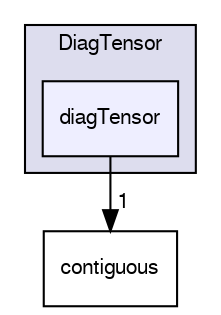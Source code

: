 digraph "src/OpenFOAM/primitives/DiagTensor/diagTensor" {
  bgcolor=transparent;
  compound=true
  node [ fontsize="10", fontname="FreeSans"];
  edge [ labelfontsize="10", labelfontname="FreeSans"];
  subgraph clusterdir_537bace1925cccf901fb30a89ca4875a {
    graph [ bgcolor="#ddddee", pencolor="black", label="DiagTensor" fontname="FreeSans", fontsize="10", URL="dir_537bace1925cccf901fb30a89ca4875a.html"]
  dir_91218ede25c8ca6bb6f79e9a68111b81 [shape=box, label="diagTensor", style="filled", fillcolor="#eeeeff", pencolor="black", URL="dir_91218ede25c8ca6bb6f79e9a68111b81.html"];
  }
  dir_1b29830830533868fb04f0e807b2ad78 [shape=box label="contiguous" URL="dir_1b29830830533868fb04f0e807b2ad78.html"];
  dir_91218ede25c8ca6bb6f79e9a68111b81->dir_1b29830830533868fb04f0e807b2ad78 [headlabel="1", labeldistance=1.5 headhref="dir_002141_002138.html"];
}
